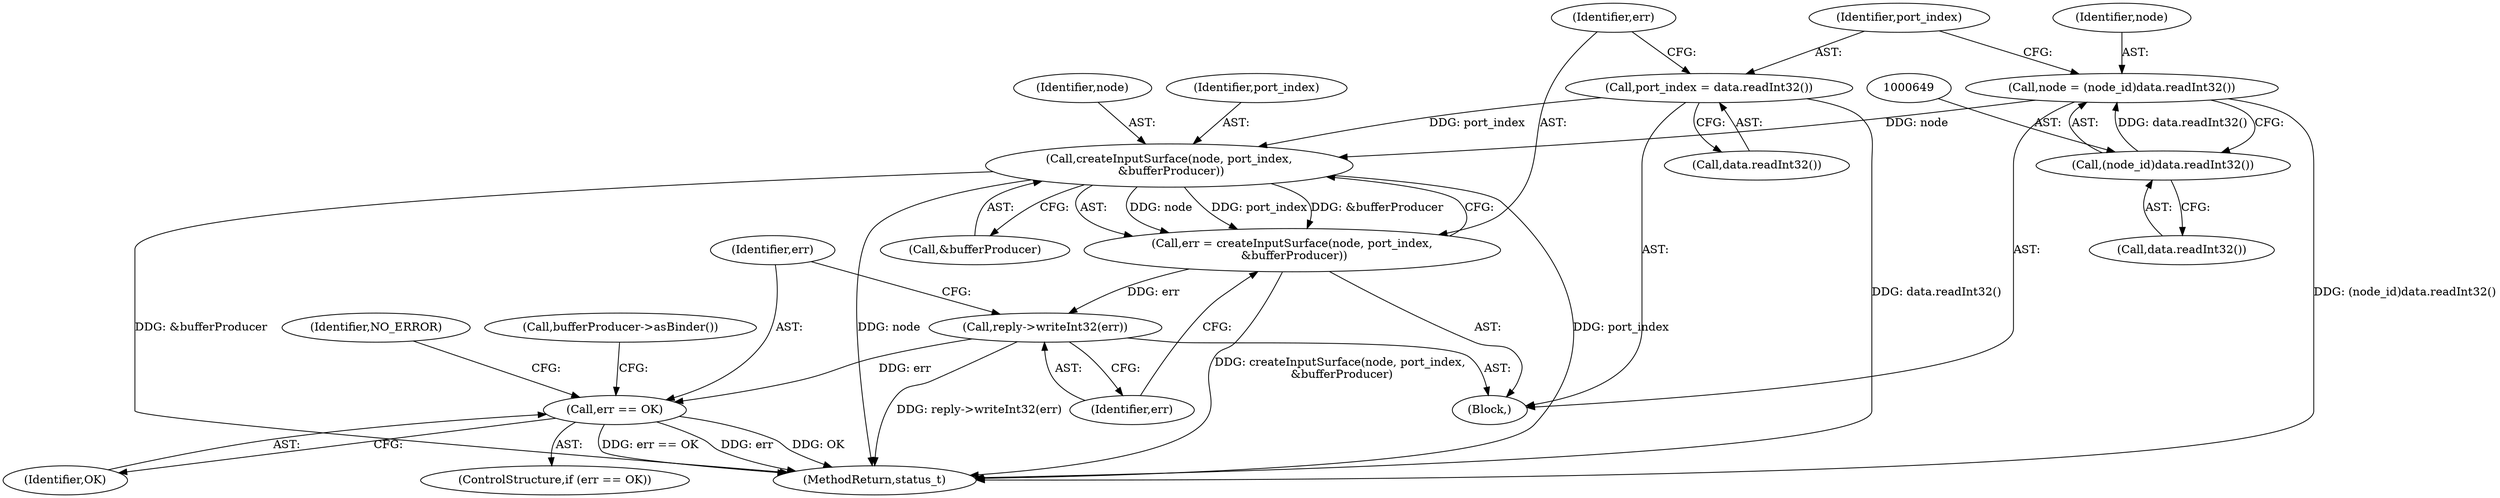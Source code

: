 digraph "0_Android_1171e7c047bf79e7c93342bb6a812c9edd86aa84@API" {
"1000659" [label="(Call,createInputSurface(node, port_index,\n &bufferProducer))"];
"1000646" [label="(Call,node = (node_id)data.readInt32())"];
"1000648" [label="(Call,(node_id)data.readInt32())"];
"1000652" [label="(Call,port_index = data.readInt32())"];
"1000657" [label="(Call,err = createInputSurface(node, port_index,\n &bufferProducer))"];
"1000664" [label="(Call,reply->writeInt32(err))"];
"1000667" [label="(Call,err == OK)"];
"1000661" [label="(Identifier,port_index)"];
"1000662" [label="(Call,&bufferProducer)"];
"1000658" [label="(Identifier,err)"];
"1000668" [label="(Identifier,err)"];
"1000640" [label="(Block,)"];
"1000666" [label="(ControlStructure,if (err == OK))"];
"1000657" [label="(Call,err = createInputSurface(node, port_index,\n &bufferProducer))"];
"1000660" [label="(Identifier,node)"];
"1000664" [label="(Call,reply->writeInt32(err))"];
"1000669" [label="(Identifier,OK)"];
"1001075" [label="(MethodReturn,status_t)"];
"1000650" [label="(Call,data.readInt32())"];
"1000674" [label="(Identifier,NO_ERROR)"];
"1000646" [label="(Call,node = (node_id)data.readInt32())"];
"1000652" [label="(Call,port_index = data.readInt32())"];
"1000659" [label="(Call,createInputSurface(node, port_index,\n &bufferProducer))"];
"1000665" [label="(Identifier,err)"];
"1000647" [label="(Identifier,node)"];
"1000667" [label="(Call,err == OK)"];
"1000648" [label="(Call,(node_id)data.readInt32())"];
"1000653" [label="(Identifier,port_index)"];
"1000654" [label="(Call,data.readInt32())"];
"1000672" [label="(Call,bufferProducer->asBinder())"];
"1000659" -> "1000657"  [label="AST: "];
"1000659" -> "1000662"  [label="CFG: "];
"1000660" -> "1000659"  [label="AST: "];
"1000661" -> "1000659"  [label="AST: "];
"1000662" -> "1000659"  [label="AST: "];
"1000657" -> "1000659"  [label="CFG: "];
"1000659" -> "1001075"  [label="DDG: node"];
"1000659" -> "1001075"  [label="DDG: port_index"];
"1000659" -> "1001075"  [label="DDG: &bufferProducer"];
"1000659" -> "1000657"  [label="DDG: node"];
"1000659" -> "1000657"  [label="DDG: port_index"];
"1000659" -> "1000657"  [label="DDG: &bufferProducer"];
"1000646" -> "1000659"  [label="DDG: node"];
"1000652" -> "1000659"  [label="DDG: port_index"];
"1000646" -> "1000640"  [label="AST: "];
"1000646" -> "1000648"  [label="CFG: "];
"1000647" -> "1000646"  [label="AST: "];
"1000648" -> "1000646"  [label="AST: "];
"1000653" -> "1000646"  [label="CFG: "];
"1000646" -> "1001075"  [label="DDG: (node_id)data.readInt32()"];
"1000648" -> "1000646"  [label="DDG: data.readInt32()"];
"1000648" -> "1000650"  [label="CFG: "];
"1000649" -> "1000648"  [label="AST: "];
"1000650" -> "1000648"  [label="AST: "];
"1000652" -> "1000640"  [label="AST: "];
"1000652" -> "1000654"  [label="CFG: "];
"1000653" -> "1000652"  [label="AST: "];
"1000654" -> "1000652"  [label="AST: "];
"1000658" -> "1000652"  [label="CFG: "];
"1000652" -> "1001075"  [label="DDG: data.readInt32()"];
"1000657" -> "1000640"  [label="AST: "];
"1000658" -> "1000657"  [label="AST: "];
"1000665" -> "1000657"  [label="CFG: "];
"1000657" -> "1001075"  [label="DDG: createInputSurface(node, port_index,\n &bufferProducer)"];
"1000657" -> "1000664"  [label="DDG: err"];
"1000664" -> "1000640"  [label="AST: "];
"1000664" -> "1000665"  [label="CFG: "];
"1000665" -> "1000664"  [label="AST: "];
"1000668" -> "1000664"  [label="CFG: "];
"1000664" -> "1001075"  [label="DDG: reply->writeInt32(err)"];
"1000664" -> "1000667"  [label="DDG: err"];
"1000667" -> "1000666"  [label="AST: "];
"1000667" -> "1000669"  [label="CFG: "];
"1000668" -> "1000667"  [label="AST: "];
"1000669" -> "1000667"  [label="AST: "];
"1000672" -> "1000667"  [label="CFG: "];
"1000674" -> "1000667"  [label="CFG: "];
"1000667" -> "1001075"  [label="DDG: err"];
"1000667" -> "1001075"  [label="DDG: OK"];
"1000667" -> "1001075"  [label="DDG: err == OK"];
}
